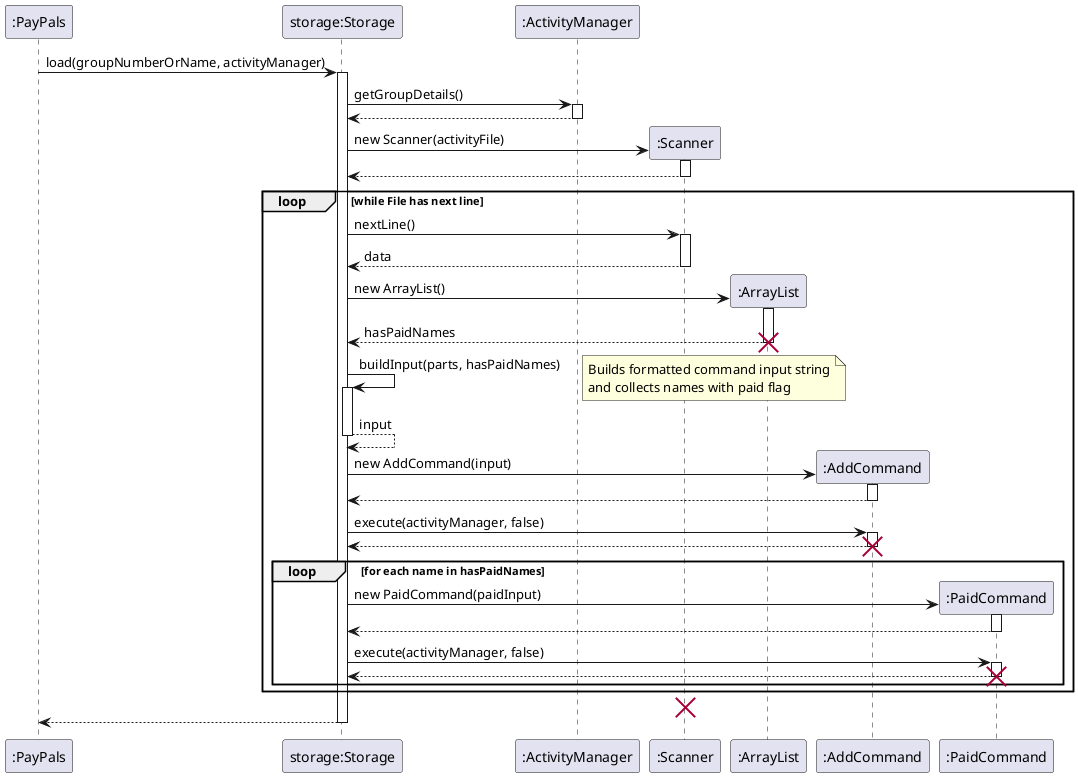 @startuml

participant ":PayPals" as PP
participant "storage:Storage" as S
participant ":ActivityManager" as AM
participant ":Scanner" as Sc
participant ":ArrayList" as AL
participant ":AddCommand" as AC
participant ":PaidCommand" as PC

PP -> S: load(groupNumberOrName, activityManager)
activate S
S -> AM: getGroupDetails()
activate AM
return
S -> Sc **: new Scanner(activityFile)
activate Sc
return

loop while File has next line

    S -> Sc: nextLine()
    activate Sc
    return data

    S -> AL ** : new ArrayList()
    activate AL
    return hasPaidNames
    destroy AL

    S -> S: buildInput(parts, hasPaidNames)
    activate S
    note right: Builds formatted command input string\nand collects names with paid flag
    return input

    S -> AC ** : new AddCommand(input)
    activate AC
    AC --> S
    deactivate AC

    S -> AC: execute(activityManager, false)
    activate AC
    AC --> S
    deactivate AC

    destroy AC

    loop for each name in hasPaidNames
        S -> PC **: new PaidCommand(paidInput)
        activate PC
        PC --> S
        deactivate PC
        S -> PC: execute(activityManager, false)
        activate PC
        PC --> S
        deactivate PC
        destroy PC
    end
end

destroy Sc
return

@enduml